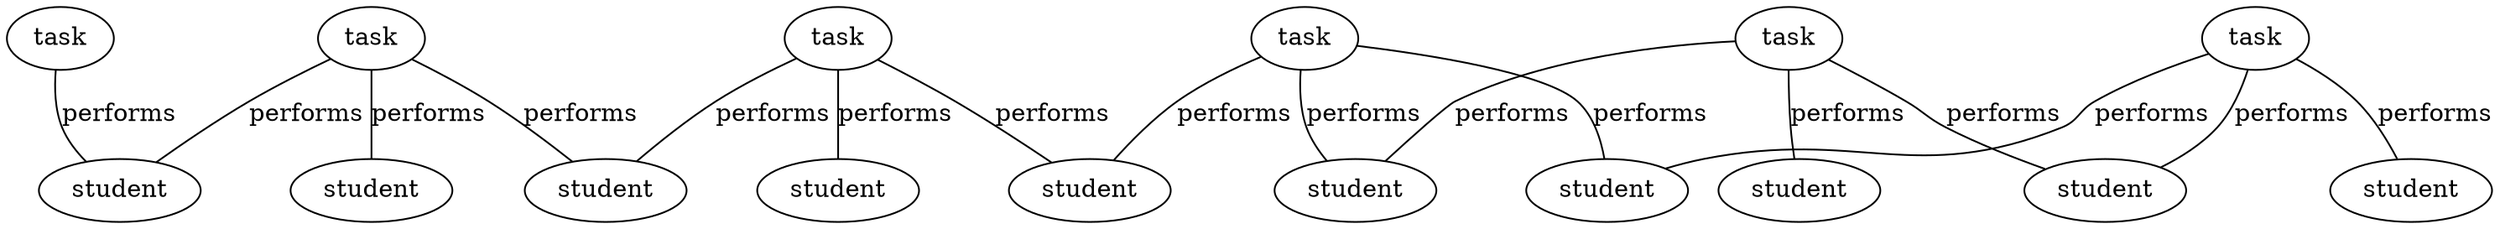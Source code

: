 graph G {
0[label=task difficulty=easy];
1[label=task difficulty=normal];
2[label=task difficulty=normal];
3[label=task difficulty=hard];
4[label=task difficulty=hard];
5[label=task difficulty=hard];
6[label=student name=James degree=bachelor year=2];
7[label=student name=Michael degree=master year=1];
8[label=student name=Robert degree=bachelor year=3];
9[label=student name=John degree=master year=2];
10[label=student name=David degree=bachelor year=4];
11[label=student name=William degree=master year=2];
12[label=student name=Richard degree=master year=2];
13[label=student name=Joseph degree=master year=2];
14[label=student name=Thomas degree=master year=2];
15[label=student name=Christopher degree=master year=2];
0--6 [label=performs];
1--6 [label=performs];
1--7 [label=performs];
1--10 [label=performs];
2--7 [label=performs];
2--8 [label=performs];
2--9 [label=performs];
3--9 [label=performs];
3--11 [label=performs];
3--12 [label=performs];
4--12 [label=performs];
4--13 [label=performs];
4--14 [label=performs];
5--11 [label=performs];
5--14 [label=performs];
5--15 [label=performs];
}
